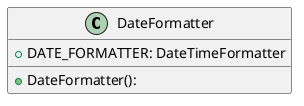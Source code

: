 @startuml
class DateFormatter {
  + DateFormatter():
  + DATE_FORMATTER: DateTimeFormatter
}
@enduml
